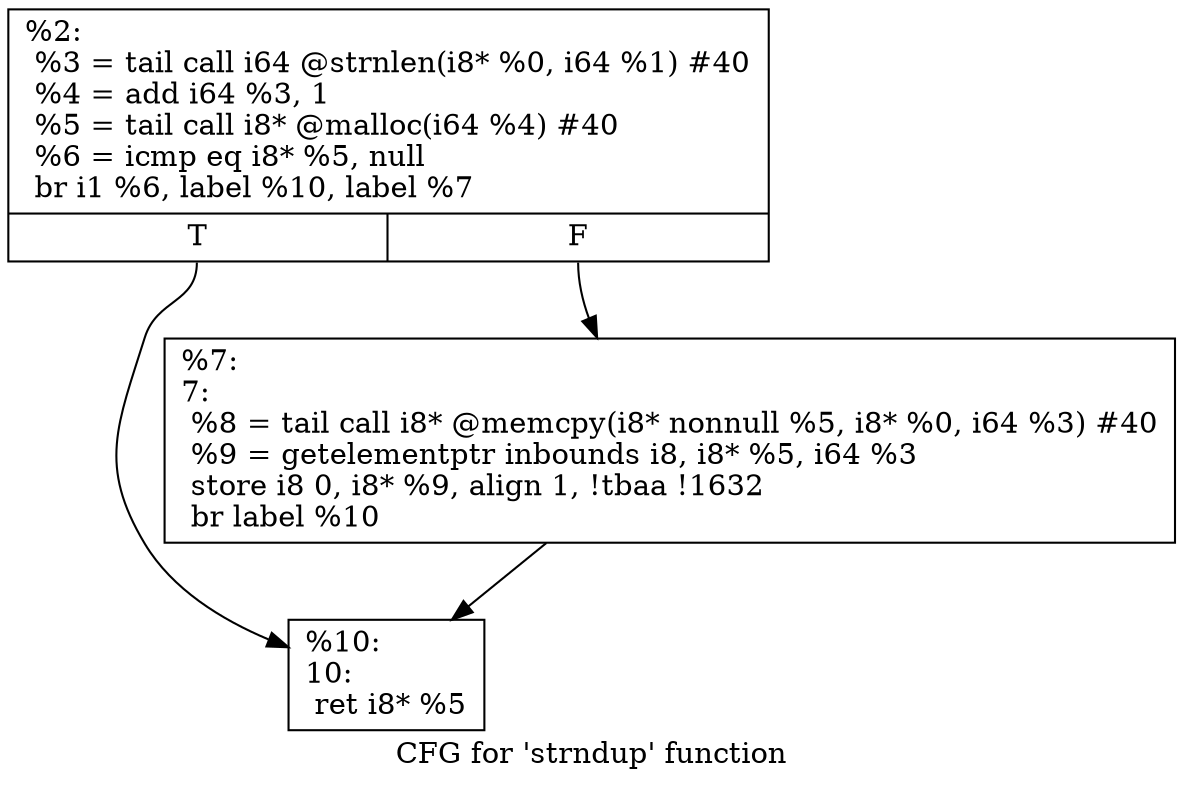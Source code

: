 digraph "CFG for 'strndup' function" {
	label="CFG for 'strndup' function";

	Node0x1dab800 [shape=record,label="{%2:\l  %3 = tail call i64 @strnlen(i8* %0, i64 %1) #40\l  %4 = add i64 %3, 1\l  %5 = tail call i8* @malloc(i64 %4) #40\l  %6 = icmp eq i8* %5, null\l  br i1 %6, label %10, label %7\l|{<s0>T|<s1>F}}"];
	Node0x1dab800:s0 -> Node0x1dab8a0;
	Node0x1dab800:s1 -> Node0x1dab850;
	Node0x1dab850 [shape=record,label="{%7:\l7:                                                \l  %8 = tail call i8* @memcpy(i8* nonnull %5, i8* %0, i64 %3) #40\l  %9 = getelementptr inbounds i8, i8* %5, i64 %3\l  store i8 0, i8* %9, align 1, !tbaa !1632\l  br label %10\l}"];
	Node0x1dab850 -> Node0x1dab8a0;
	Node0x1dab8a0 [shape=record,label="{%10:\l10:                                               \l  ret i8* %5\l}"];
}
